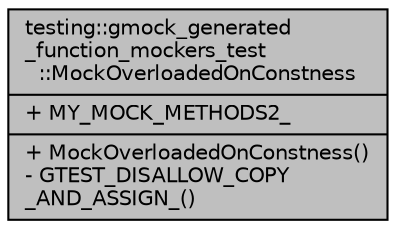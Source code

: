 digraph "testing::gmock_generated_function_mockers_test::MockOverloadedOnConstness"
{
  edge [fontname="Helvetica",fontsize="10",labelfontname="Helvetica",labelfontsize="10"];
  node [fontname="Helvetica",fontsize="10",shape=record];
  Node1 [label="{testing::gmock_generated\l_function_mockers_test\l::MockOverloadedOnConstness\n|+ MY_MOCK_METHODS2_\l|+ MockOverloadedOnConstness()\l- GTEST_DISALLOW_COPY\l_AND_ASSIGN_()\l}",height=0.2,width=0.4,color="black", fillcolor="grey75", style="filled", fontcolor="black"];
}
